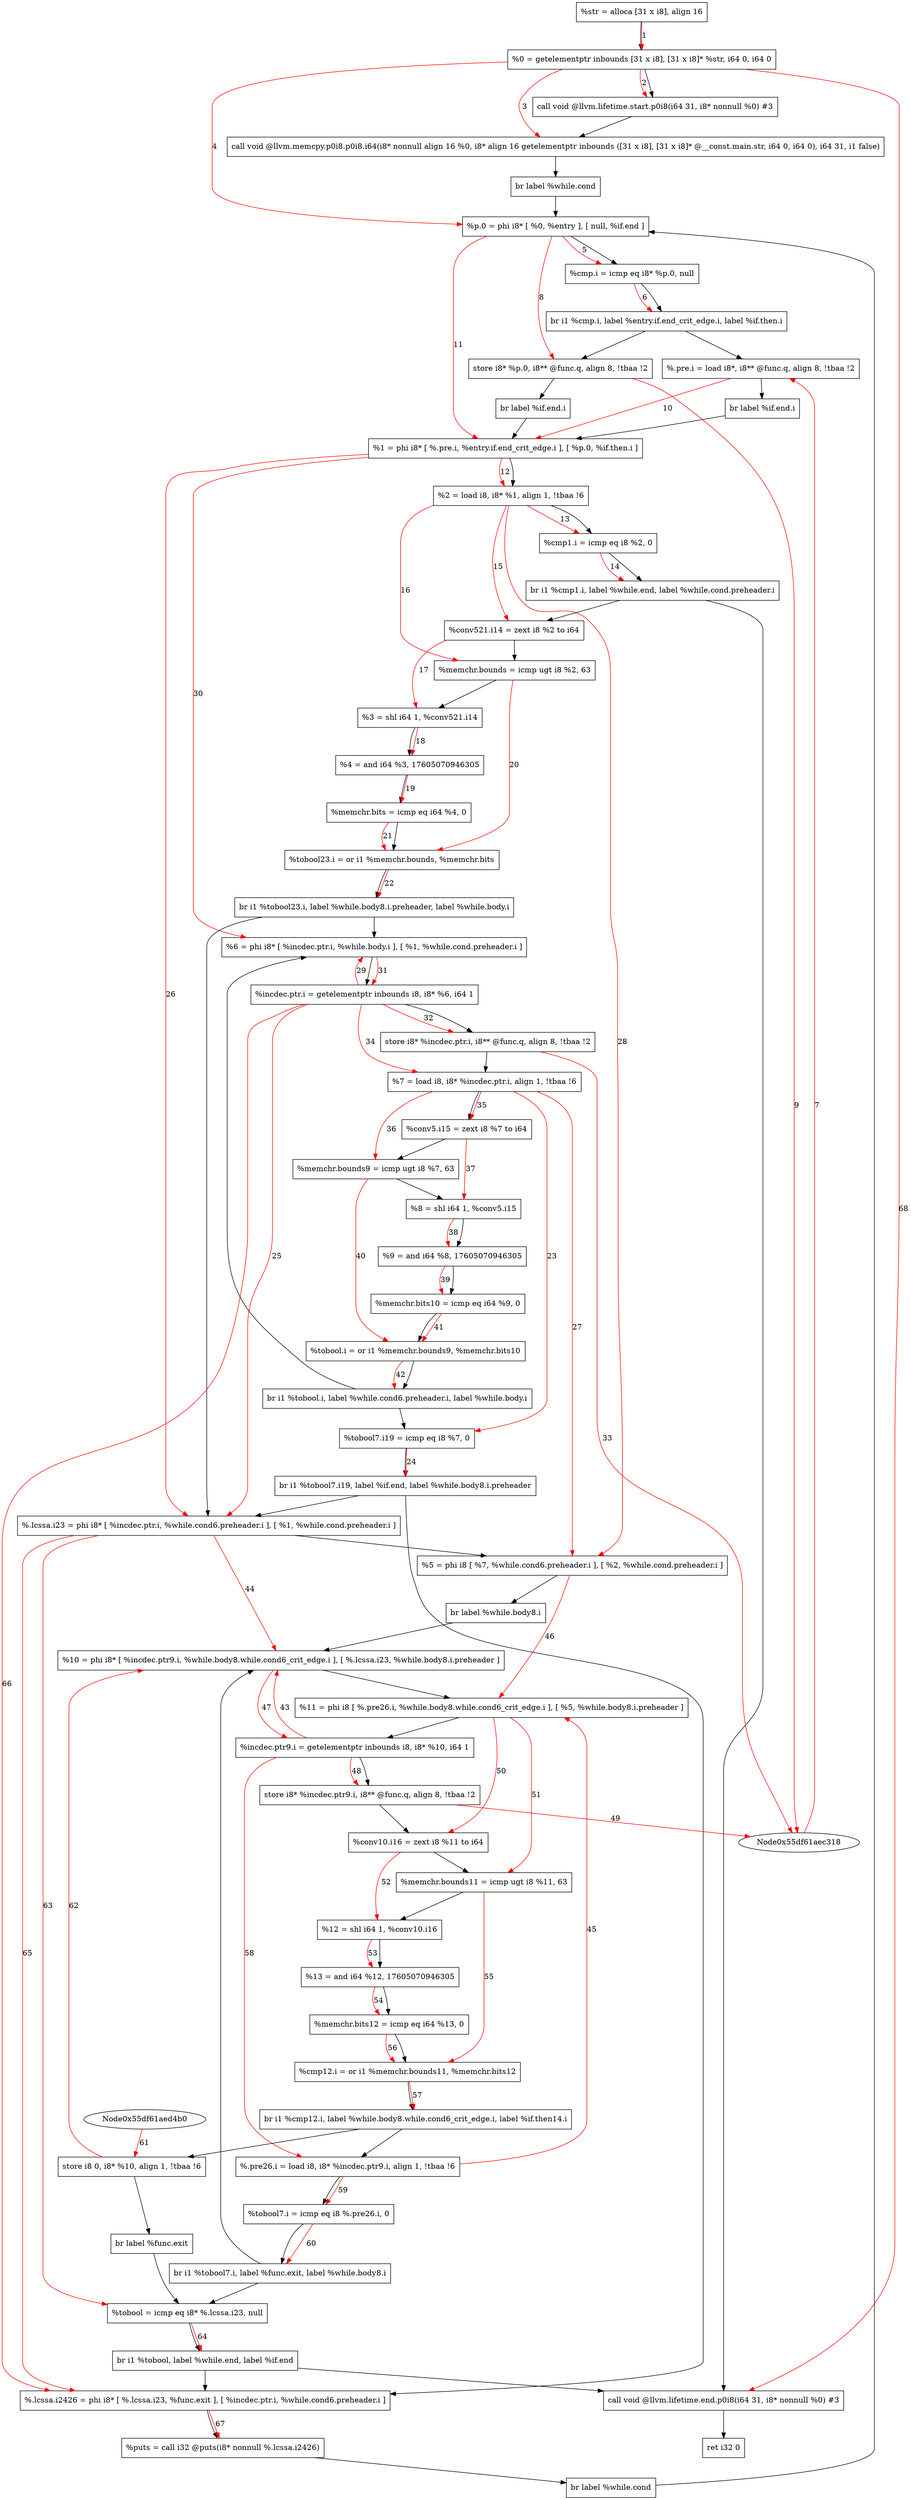 digraph "CDFG for'main' function" {
	Node0x55df61af1f58[shape=record, label="  %str = alloca [31 x i8], align 16"]
	Node0x55df61af2038[shape=record, label="  %0 = getelementptr inbounds [31 x i8], [31 x i8]* %str, i64 0, i64 0"]
	Node0x55df61af2288[shape=record, label="  call void @llvm.lifetime.start.p0i8(i64 31, i8* nonnull %0) #3"]
	Node0x55df61af29e8[shape=record, label="  call void @llvm.memcpy.p0i8.p0i8.i64(i8* nonnull align 16 %0, i8* align 16 getelementptr inbounds ([31 x i8], [31 x i8]* @__const.main.str, i64 0, i64 0), i64 31, i1 false)"]
	Node0x55df61af2b58[shape=record, label="  br label %while.cond"]
	Node0x55df61af2bf8[shape=record, label="  %p.0 = phi i8* [ %0, %entry ], [ null, %if.end ]"]
	Node0x55df61af2ce0[shape=record, label="  %cmp.i = icmp eq i8* %p.0, null"]
	Node0x55df61af3798[shape=record, label="  br i1 %cmp.i, label %entry.if.end_crit_edge.i, label %if.then.i"]
	Node0x55df61af2e18[shape=record, label="  %.pre.i = load i8*, i8** @func.q, align 8, !tbaa !2"]
	Node0x55df61af3928[shape=record, label="  br label %if.end.i"]
	Node0x55df61af39a0[shape=record, label="  store i8* %p.0, i8** @func.q, align 8, !tbaa !2"]
	Node0x55df61af3708[shape=record, label="  br label %if.end.i"]
	Node0x55df61af39f8[shape=record, label="  %1 = phi i8* [ %.pre.i, %entry.if.end_crit_edge.i ], [ %p.0, %if.then.i ]"]
	Node0x55df61af38c8[shape=record, label="  %2 = load i8, i8* %1, align 1, !tbaa !6"]
	Node0x55df61af3ae0[shape=record, label="  %cmp1.i = icmp eq i8 %2, 0"]
	Node0x55df61af3ec8[shape=record, label="  br i1 %cmp1.i, label %while.end, label %while.cond.preheader.i"]
	Node0x55df61af3e38[shape=record, label="  %conv521.i14 = zext i8 %2 to i64"]
	Node0x55df61af3fa0[shape=record, label="  %memchr.bounds = icmp ugt i8 %2, 63"]
	Node0x55df61af4040[shape=record, label="  %3 = shl i64 1, %conv521.i14"]
	Node0x55df61af40e0[shape=record, label="  %4 = and i64 %3, 17605070946305"]
	Node0x55df61af41a0[shape=record, label="  %memchr.bits = icmp eq i64 %4, 0"]
	Node0x55df61af4210[shape=record, label="  %tobool23.i = or i1 %memchr.bounds, %memchr.bits"]
	Node0x55df61af4488[shape=record, label="  br i1 %tobool23.i, label %while.body8.i.preheader, label %while.body.i"]
	Node0x55df61af4670[shape=record, label="  %tobool7.i19 = icmp eq i8 %7, 0"]
	Node0x55df61af4788[shape=record, label="  br i1 %tobool7.i19, label %if.end, label %while.body8.i.preheader"]
	Node0x55df61af4838[shape=record, label="  %.lcssa.i23 = phi i8* [ %incdec.ptr.i, %while.cond6.preheader.i ], [ %1, %while.cond.preheader.i ]"]
	Node0x55df61af4908[shape=record, label="  %5 = phi i8 [ %7, %while.cond6.preheader.i ], [ %2, %while.cond.preheader.i ]"]
	Node0x55df61af4a08[shape=record, label="  br label %while.body8.i"]
	Node0x55df61af4a58[shape=record, label="  %6 = phi i8* [ %incdec.ptr.i, %while.body.i ], [ %1, %while.cond.preheader.i ]"]
	Node0x55df61af4b20[shape=record, label="  %incdec.ptr.i = getelementptr inbounds i8, i8* %6, i64 1"]
	Node0x55df61af4ba0[shape=record, label="  store i8* %incdec.ptr.i, i8** @func.q, align 8, !tbaa !2"]
	Node0x55df61af4348[shape=record, label="  %7 = load i8, i8* %incdec.ptr.i, align 1, !tbaa !6"]
	Node0x55df61af43f8[shape=record, label="  %conv5.i15 = zext i8 %7 to i64"]
	Node0x55df61af4f40[shape=record, label="  %memchr.bounds9 = icmp ugt i8 %7, 63"]
	Node0x55df61af4fb0[shape=record, label="  %8 = shl i64 1, %conv5.i15"]
	Node0x55df61af50b0[shape=record, label="  %9 = and i64 %8, 17605070946305"]
	Node0x55df61af5120[shape=record, label="  %memchr.bits10 = icmp eq i64 %9, 0"]
	Node0x55df61af5190[shape=record, label="  %tobool.i = or i1 %memchr.bounds9, %memchr.bits10"]
	Node0x55df61af5278[shape=record, label="  br i1 %tobool.i, label %while.cond6.preheader.i, label %while.body.i"]
	Node0x55df61af53b8[shape=record, label="  %10 = phi i8* [ %incdec.ptr9.i, %while.body8.while.cond6_crit_edge.i ], [ %.lcssa.i23, %while.body8.i.preheader ]"]
	Node0x55df61af5518[shape=record, label="  %11 = phi i8 [ %.pre26.i, %while.body8.while.cond6_crit_edge.i ], [ %5, %while.body8.i.preheader ]"]
	Node0x55df61af55e0[shape=record, label="  %incdec.ptr9.i = getelementptr inbounds i8, i8* %10, i64 1"]
	Node0x55df61af5660[shape=record, label="  store i8* %incdec.ptr9.i, i8** @func.q, align 8, !tbaa !2"]
	Node0x55df61af4568[shape=record, label="  %conv10.i16 = zext i8 %11 to i64"]
	Node0x55df61af56e0[shape=record, label="  %memchr.bounds11 = icmp ugt i8 %11, 63"]
	Node0x55df61af5750[shape=record, label="  %12 = shl i64 1, %conv10.i16"]
	Node0x55df61af57c0[shape=record, label="  %13 = and i64 %12, 17605070946305"]
	Node0x55df61af5830[shape=record, label="  %memchr.bits12 = icmp eq i64 %13, 0"]
	Node0x55df61af58d0[shape=record, label="  %cmp12.i = or i1 %memchr.bounds11, %memchr.bits12"]
	Node0x55df61af5a38[shape=record, label="  br i1 %cmp12.i, label %while.body8.while.cond6_crit_edge.i, label %if.then14.i"]
	Node0x55df61af5308[shape=record, label="  %.pre26.i = load i8, i8* %incdec.ptr9.i, align 1, !tbaa !6"]
	Node0x55df61af5ae0[shape=record, label="  %tobool7.i = icmp eq i8 %.pre26.i, 0"]
	Node0x55df61af5bb8[shape=record, label="  br i1 %tobool7.i, label %func.exit, label %while.body8.i"]
	Node0x55df61af5c30[shape=record, label="  store i8 0, i8* %10, align 1, !tbaa !6"]
	Node0x55df61af59a8[shape=record, label="  br label %func.exit"]
	Node0x55df61af5cb0[shape=record, label="  %tobool = icmp eq i8* %.lcssa.i23, null"]
	Node0x55df61af5d38[shape=record, label="  br i1 %tobool, label %while.end, label %if.end"]
	Node0x55df61af5d88[shape=record, label="  %.lcssa.i2426 = phi i8* [ %.lcssa.i23, %func.exit ], [ %incdec.ptr.i, %while.cond6.preheader.i ]"]
	Node0x55df61af5f40[shape=record, label="  %puts = call i32 @puts(i8* nonnull %.lcssa.i2426)"]
	Node0x55df61af5468[shape=record, label="  br label %while.cond"]
	Node0x55df61af6108[shape=record, label="  call void @llvm.lifetime.end.p0i8(i64 31, i8* nonnull %0) #3"]
	Node0x55df61af3b88[shape=record, label="  ret i32 0"]
	Node0x55df61af1f58 -> Node0x55df61af2038
	Node0x55df61af2038 -> Node0x55df61af2288
	Node0x55df61af2288 -> Node0x55df61af29e8
	Node0x55df61af29e8 -> Node0x55df61af2b58
	Node0x55df61af2b58 -> Node0x55df61af2bf8
	Node0x55df61af2bf8 -> Node0x55df61af2ce0
	Node0x55df61af2ce0 -> Node0x55df61af3798
	Node0x55df61af3798 -> Node0x55df61af2e18
	Node0x55df61af3798 -> Node0x55df61af39a0
	Node0x55df61af2e18 -> Node0x55df61af3928
	Node0x55df61af3928 -> Node0x55df61af39f8
	Node0x55df61af39a0 -> Node0x55df61af3708
	Node0x55df61af3708 -> Node0x55df61af39f8
	Node0x55df61af39f8 -> Node0x55df61af38c8
	Node0x55df61af38c8 -> Node0x55df61af3ae0
	Node0x55df61af3ae0 -> Node0x55df61af3ec8
	Node0x55df61af3ec8 -> Node0x55df61af6108
	Node0x55df61af3ec8 -> Node0x55df61af3e38
	Node0x55df61af3e38 -> Node0x55df61af3fa0
	Node0x55df61af3fa0 -> Node0x55df61af4040
	Node0x55df61af4040 -> Node0x55df61af40e0
	Node0x55df61af40e0 -> Node0x55df61af41a0
	Node0x55df61af41a0 -> Node0x55df61af4210
	Node0x55df61af4210 -> Node0x55df61af4488
	Node0x55df61af4488 -> Node0x55df61af4838
	Node0x55df61af4488 -> Node0x55df61af4a58
	Node0x55df61af4670 -> Node0x55df61af4788
	Node0x55df61af4788 -> Node0x55df61af5d88
	Node0x55df61af4788 -> Node0x55df61af4838
	Node0x55df61af4838 -> Node0x55df61af4908
	Node0x55df61af4908 -> Node0x55df61af4a08
	Node0x55df61af4a08 -> Node0x55df61af53b8
	Node0x55df61af4a58 -> Node0x55df61af4b20
	Node0x55df61af4b20 -> Node0x55df61af4ba0
	Node0x55df61af4ba0 -> Node0x55df61af4348
	Node0x55df61af4348 -> Node0x55df61af43f8
	Node0x55df61af43f8 -> Node0x55df61af4f40
	Node0x55df61af4f40 -> Node0x55df61af4fb0
	Node0x55df61af4fb0 -> Node0x55df61af50b0
	Node0x55df61af50b0 -> Node0x55df61af5120
	Node0x55df61af5120 -> Node0x55df61af5190
	Node0x55df61af5190 -> Node0x55df61af5278
	Node0x55df61af5278 -> Node0x55df61af4670
	Node0x55df61af5278 -> Node0x55df61af4a58
	Node0x55df61af53b8 -> Node0x55df61af5518
	Node0x55df61af5518 -> Node0x55df61af55e0
	Node0x55df61af55e0 -> Node0x55df61af5660
	Node0x55df61af5660 -> Node0x55df61af4568
	Node0x55df61af4568 -> Node0x55df61af56e0
	Node0x55df61af56e0 -> Node0x55df61af5750
	Node0x55df61af5750 -> Node0x55df61af57c0
	Node0x55df61af57c0 -> Node0x55df61af5830
	Node0x55df61af5830 -> Node0x55df61af58d0
	Node0x55df61af58d0 -> Node0x55df61af5a38
	Node0x55df61af5a38 -> Node0x55df61af5308
	Node0x55df61af5a38 -> Node0x55df61af5c30
	Node0x55df61af5308 -> Node0x55df61af5ae0
	Node0x55df61af5ae0 -> Node0x55df61af5bb8
	Node0x55df61af5bb8 -> Node0x55df61af5cb0
	Node0x55df61af5bb8 -> Node0x55df61af53b8
	Node0x55df61af5c30 -> Node0x55df61af59a8
	Node0x55df61af59a8 -> Node0x55df61af5cb0
	Node0x55df61af5cb0 -> Node0x55df61af5d38
	Node0x55df61af5d38 -> Node0x55df61af6108
	Node0x55df61af5d38 -> Node0x55df61af5d88
	Node0x55df61af5d88 -> Node0x55df61af5f40
	Node0x55df61af5f40 -> Node0x55df61af5468
	Node0x55df61af5468 -> Node0x55df61af2bf8
	Node0x55df61af6108 -> Node0x55df61af3b88
edge [color=red]
	Node0x55df61af1f58 -> Node0x55df61af2038[label="1"]
	Node0x55df61af2038 -> Node0x55df61af2288[label="2"]
	Node0x55df61af2038 -> Node0x55df61af29e8[label="3"]
	Node0x55df61af2038 -> Node0x55df61af2bf8[label="4"]
	Node0x55df61af2bf8 -> Node0x55df61af2ce0[label="5"]
	Node0x55df61af2ce0 -> Node0x55df61af3798[label="6"]
	Node0x55df61aec318 -> Node0x55df61af2e18[label="7"]
	Node0x55df61af2bf8 -> Node0x55df61af39a0[label="8"]
	Node0x55df61af39a0 -> Node0x55df61aec318[label="9"]
	Node0x55df61af2e18 -> Node0x55df61af39f8[label="10"]
	Node0x55df61af2bf8 -> Node0x55df61af39f8[label="11"]
	Node0x55df61af39f8 -> Node0x55df61af38c8[label="12"]
	Node0x55df61af38c8 -> Node0x55df61af3ae0[label="13"]
	Node0x55df61af3ae0 -> Node0x55df61af3ec8[label="14"]
	Node0x55df61af38c8 -> Node0x55df61af3e38[label="15"]
	Node0x55df61af38c8 -> Node0x55df61af3fa0[label="16"]
	Node0x55df61af3e38 -> Node0x55df61af4040[label="17"]
	Node0x55df61af4040 -> Node0x55df61af40e0[label="18"]
	Node0x55df61af40e0 -> Node0x55df61af41a0[label="19"]
	Node0x55df61af3fa0 -> Node0x55df61af4210[label="20"]
	Node0x55df61af41a0 -> Node0x55df61af4210[label="21"]
	Node0x55df61af4210 -> Node0x55df61af4488[label="22"]
	Node0x55df61af4348 -> Node0x55df61af4670[label="23"]
	Node0x55df61af4670 -> Node0x55df61af4788[label="24"]
	Node0x55df61af4b20 -> Node0x55df61af4838[label="25"]
	Node0x55df61af39f8 -> Node0x55df61af4838[label="26"]
	Node0x55df61af4348 -> Node0x55df61af4908[label="27"]
	Node0x55df61af38c8 -> Node0x55df61af4908[label="28"]
	Node0x55df61af4b20 -> Node0x55df61af4a58[label="29"]
	Node0x55df61af39f8 -> Node0x55df61af4a58[label="30"]
	Node0x55df61af4a58 -> Node0x55df61af4b20[label="31"]
	Node0x55df61af4b20 -> Node0x55df61af4ba0[label="32"]
	Node0x55df61af4ba0 -> Node0x55df61aec318[label="33"]
	Node0x55df61af4b20 -> Node0x55df61af4348[label="34"]
	Node0x55df61af4348 -> Node0x55df61af43f8[label="35"]
	Node0x55df61af4348 -> Node0x55df61af4f40[label="36"]
	Node0x55df61af43f8 -> Node0x55df61af4fb0[label="37"]
	Node0x55df61af4fb0 -> Node0x55df61af50b0[label="38"]
	Node0x55df61af50b0 -> Node0x55df61af5120[label="39"]
	Node0x55df61af4f40 -> Node0x55df61af5190[label="40"]
	Node0x55df61af5120 -> Node0x55df61af5190[label="41"]
	Node0x55df61af5190 -> Node0x55df61af5278[label="42"]
	Node0x55df61af55e0 -> Node0x55df61af53b8[label="43"]
	Node0x55df61af4838 -> Node0x55df61af53b8[label="44"]
	Node0x55df61af5308 -> Node0x55df61af5518[label="45"]
	Node0x55df61af4908 -> Node0x55df61af5518[label="46"]
	Node0x55df61af53b8 -> Node0x55df61af55e0[label="47"]
	Node0x55df61af55e0 -> Node0x55df61af5660[label="48"]
	Node0x55df61af5660 -> Node0x55df61aec318[label="49"]
	Node0x55df61af5518 -> Node0x55df61af4568[label="50"]
	Node0x55df61af5518 -> Node0x55df61af56e0[label="51"]
	Node0x55df61af4568 -> Node0x55df61af5750[label="52"]
	Node0x55df61af5750 -> Node0x55df61af57c0[label="53"]
	Node0x55df61af57c0 -> Node0x55df61af5830[label="54"]
	Node0x55df61af56e0 -> Node0x55df61af58d0[label="55"]
	Node0x55df61af5830 -> Node0x55df61af58d0[label="56"]
	Node0x55df61af58d0 -> Node0x55df61af5a38[label="57"]
	Node0x55df61af55e0 -> Node0x55df61af5308[label="58"]
	Node0x55df61af5308 -> Node0x55df61af5ae0[label="59"]
	Node0x55df61af5ae0 -> Node0x55df61af5bb8[label="60"]
	Node0x55df61aed4b0 -> Node0x55df61af5c30[label="61"]
	Node0x55df61af5c30 -> Node0x55df61af53b8[label="62"]
	Node0x55df61af4838 -> Node0x55df61af5cb0[label="63"]
	Node0x55df61af5cb0 -> Node0x55df61af5d38[label="64"]
	Node0x55df61af4838 -> Node0x55df61af5d88[label="65"]
	Node0x55df61af4b20 -> Node0x55df61af5d88[label="66"]
	Node0x55df61af5d88 -> Node0x55df61af5f40[label="67"]
	Node0x55df61af2038 -> Node0x55df61af6108[label="68"]
}
